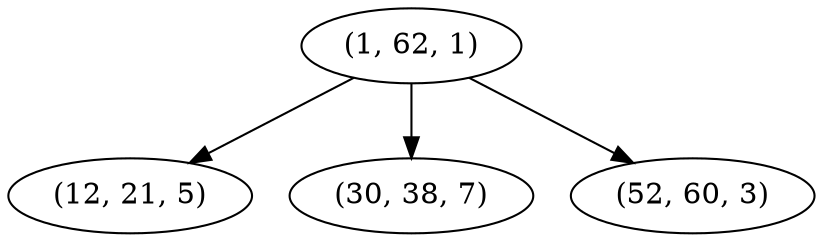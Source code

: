 digraph tree {
    "(1, 62, 1)";
    "(12, 21, 5)";
    "(30, 38, 7)";
    "(52, 60, 3)";
    "(1, 62, 1)" -> "(12, 21, 5)";
    "(1, 62, 1)" -> "(30, 38, 7)";
    "(1, 62, 1)" -> "(52, 60, 3)";
}
